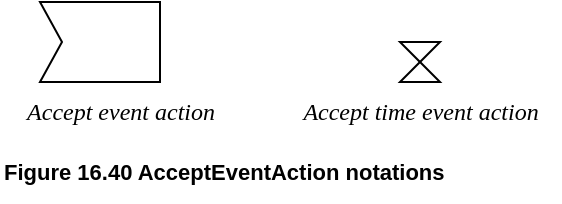 <mxfile version="21.6.8" type="device" pages="5">
  <diagram name="16.40" id="t2vroYo6GBum0IdUV7VR">
    <mxGraphModel dx="880" dy="511" grid="1" gridSize="10" guides="1" tooltips="1" connect="1" arrows="1" fold="1" page="1" pageScale="1" pageWidth="1169" pageHeight="827" math="0" shadow="0">
      <root>
        <mxCell id="0" />
        <mxCell id="1" parent="0" />
        <mxCell id="aBbFqbSON41dbsg-BEnT-1" value="" style="shape=collate;html=1;" vertex="1" parent="1">
          <mxGeometry x="200" y="20" width="20" height="20" as="geometry" />
        </mxCell>
        <mxCell id="aBbFqbSON41dbsg-BEnT-2" value="" style="html=1;shape=mxgraph.infographic.ribbonSimple;notch1=11;notch2=0;align=center;verticalAlign=middle;fontSize=14;fontStyle=0;fillColor=#FFFFFF;flipH=0;spacingRight=0;spacingLeft=14;whiteSpace=wrap;" vertex="1" parent="1">
          <mxGeometry x="20" width="60" height="40" as="geometry" />
        </mxCell>
        <mxCell id="aBbFqbSON41dbsg-BEnT-3" value="&lt;i&gt;Accept event action&lt;/i&gt;" style="text;html=1;align=center;verticalAlign=middle;resizable=0;points=[];autosize=1;strokeColor=none;fillColor=none;fontSize=12;fontFamily=Times New Roman;fontColor=default;" vertex="1" parent="1">
          <mxGeometry y="40" width="120" height="30" as="geometry" />
        </mxCell>
        <mxCell id="aBbFqbSON41dbsg-BEnT-4" value="&lt;i&gt;Accept time event action&lt;/i&gt;" style="text;html=1;align=center;verticalAlign=middle;resizable=0;points=[];autosize=1;strokeColor=none;fillColor=none;fontSize=12;fontFamily=Times New Roman;fontColor=default;" vertex="1" parent="1">
          <mxGeometry x="140" y="40" width="140" height="30" as="geometry" />
        </mxCell>
        <mxCell id="aBbFqbSON41dbsg-BEnT-5" value="&lt;b&gt;Figure 16.40 AcceptEventAction notations&lt;/b&gt;" style="text;html=1;align=left;verticalAlign=middle;resizable=0;points=[];autosize=1;strokeColor=none;fillColor=none;fontSize=11;fontFamily=Helvetica;fontColor=default;" vertex="1" parent="1">
          <mxGeometry y="70" width="240" height="30" as="geometry" />
        </mxCell>
      </root>
    </mxGraphModel>
  </diagram>
  <diagram id="VwLxpp1bFJSLA6iAYUUQ" name="16.41">
    <mxGraphModel dx="880" dy="511" grid="1" gridSize="10" guides="1" tooltips="1" connect="1" arrows="1" fold="1" page="1" pageScale="1" pageWidth="1169" pageHeight="827" math="0" shadow="0">
      <root>
        <mxCell id="0" />
        <mxCell id="1" parent="0" />
        <mxCell id="zRDH0UCDuhs1OW7LmNLI-3" style="edgeStyle=orthogonalEdgeStyle;rounded=0;orthogonalLoop=1;jettySize=auto;html=1;endArrow=open;verticalAlign=bottom;endFill=0;labelBackgroundColor=none;endSize=12;" edge="1" parent="1" source="zRDH0UCDuhs1OW7LmNLI-1" target="zRDH0UCDuhs1OW7LmNLI-2">
          <mxGeometry relative="1" as="geometry" />
        </mxCell>
        <mxCell id="zRDH0UCDuhs1OW7LmNLI-1" value="Cancel&lt;br style=&quot;font-size: 11px;&quot;&gt;order&lt;br style=&quot;font-size: 11px;&quot;&gt;request" style="html=1;shape=mxgraph.infographic.ribbonSimple;notch1=11;notch2=0;align=left;verticalAlign=middle;fontSize=11;fontStyle=0;fillColor=#FFFFFF;flipH=0;spacingRight=0;spacingLeft=16;whiteSpace=wrap;" vertex="1" parent="1">
          <mxGeometry x="15" width="70" height="50" as="geometry" />
        </mxCell>
        <mxCell id="zRDH0UCDuhs1OW7LmNLI-2" value="Cancel&lt;br&gt;Order" style="html=1;align=center;verticalAlign=top;rounded=1;absoluteArcSize=1;arcSize=10;dashed=0;whiteSpace=wrap;" vertex="1" parent="1">
          <mxGeometry x="160" y="5" width="60" height="40" as="geometry" />
        </mxCell>
        <mxCell id="zRDH0UCDuhs1OW7LmNLI-4" value="&lt;b&gt;Figure 16.41 Implicitly enabled AcceptEventAction&lt;/b&gt;" style="text;html=1;align=left;verticalAlign=middle;resizable=0;points=[];autosize=1;strokeColor=none;fillColor=none;fontSize=11;fontFamily=Helvetica;fontColor=default;" vertex="1" parent="1">
          <mxGeometry x="15" y="50" width="290" height="30" as="geometry" />
        </mxCell>
      </root>
    </mxGraphModel>
  </diagram>
  <diagram id="OoGwPf0Yf-bN6UtRC3Fx" name="16.42">
    <mxGraphModel dx="880" dy="511" grid="1" gridSize="10" guides="1" tooltips="1" connect="1" arrows="1" fold="1" page="1" pageScale="1" pageWidth="1169" pageHeight="827" math="0" shadow="0">
      <root>
        <mxCell id="0" />
        <mxCell id="1" parent="0" />
        <mxCell id="3n_gQwwdHJ7EiiipN82H-3" style="edgeStyle=orthogonalEdgeStyle;shape=connector;rounded=0;orthogonalLoop=1;jettySize=auto;html=1;entryX=0;entryY=0;entryDx=0;entryDy=20;entryPerimeter=0;labelBackgroundColor=none;strokeColor=default;fontFamily=Helvetica;fontSize=11;fontColor=default;endArrow=open;endFill=0;endSize=12;" edge="1" parent="1" source="YckkolT4rppmAUlP0m6Y-1" target="3n_gQwwdHJ7EiiipN82H-2">
          <mxGeometry relative="1" as="geometry" />
        </mxCell>
        <mxCell id="YckkolT4rppmAUlP0m6Y-1" value="Process&lt;br&gt;Order" style="html=1;align=center;verticalAlign=top;rounded=1;absoluteArcSize=1;arcSize=10;dashed=0;whiteSpace=wrap;" vertex="1" parent="1">
          <mxGeometry width="60" height="40" as="geometry" />
        </mxCell>
        <mxCell id="YckkolT4rppmAUlP0m6Y-2" value="Ship&lt;br&gt;Order" style="html=1;align=center;verticalAlign=top;rounded=1;absoluteArcSize=1;arcSize=10;dashed=0;whiteSpace=wrap;" vertex="1" parent="1">
          <mxGeometry x="340" width="60" height="40" as="geometry" />
        </mxCell>
        <mxCell id="3n_gQwwdHJ7EiiipN82H-5" style="edgeStyle=orthogonalEdgeStyle;shape=connector;rounded=0;orthogonalLoop=1;jettySize=auto;html=1;entryX=0;entryY=0.5;entryDx=0;entryDy=0;labelBackgroundColor=none;strokeColor=default;fontFamily=Helvetica;fontSize=11;fontColor=default;endArrow=open;endFill=0;endSize=12;" edge="1" parent="1" source="3n_gQwwdHJ7EiiipN82H-1" target="YckkolT4rppmAUlP0m6Y-2">
          <mxGeometry relative="1" as="geometry" />
        </mxCell>
        <mxCell id="3n_gQwwdHJ7EiiipN82H-1" value="Payment&lt;br&gt;confirmed" style="html=1;shape=mxgraph.infographic.ribbonSimple;notch1=12;notch2=0;align=left;verticalAlign=middle;fontSize=11;fontStyle=0;fillColor=#FFFFFF;flipH=0;spacingRight=0;spacingLeft=16;whiteSpace=wrap;" vertex="1" parent="1">
          <mxGeometry x="222" width="70" height="40" as="geometry" />
        </mxCell>
        <mxCell id="3n_gQwwdHJ7EiiipN82H-4" style="edgeStyle=orthogonalEdgeStyle;shape=connector;rounded=0;orthogonalLoop=1;jettySize=auto;html=1;entryX=0;entryY=0;entryDx=12;entryDy=20;entryPerimeter=0;labelBackgroundColor=none;strokeColor=default;fontFamily=Helvetica;fontSize=11;fontColor=default;endArrow=open;endFill=0;endSize=12;" edge="1" parent="1" source="3n_gQwwdHJ7EiiipN82H-2" target="3n_gQwwdHJ7EiiipN82H-1">
          <mxGeometry relative="1" as="geometry" />
        </mxCell>
        <mxCell id="3n_gQwwdHJ7EiiipN82H-2" value="Request&lt;br&gt;Payment" style="html=1;shape=mxgraph.infographic.ribbonSimple;notch1=0;notch2=13;align=left;verticalAlign=middle;fontSize=11;fontStyle=0;fillColor=#FFFFFF;flipH=0;spacingRight=0;spacingLeft=8;whiteSpace=wrap;" vertex="1" parent="1">
          <mxGeometry x="108" width="70" height="40" as="geometry" />
        </mxCell>
        <mxCell id="3n_gQwwdHJ7EiiipN82H-6" value="&lt;b&gt;Figure 16.42 Explicitly enabled AcceptEventAction&lt;/b&gt;" style="text;html=1;align=left;verticalAlign=middle;resizable=0;points=[];autosize=1;strokeColor=none;fillColor=none;fontSize=11;fontFamily=Helvetica;fontColor=default;" vertex="1" parent="1">
          <mxGeometry y="40" width="290" height="30" as="geometry" />
        </mxCell>
      </root>
    </mxGraphModel>
  </diagram>
  <diagram id="0UG9dusxbVX-oUcGuS3e" name="16.43">
    <mxGraphModel dx="880" dy="511" grid="1" gridSize="10" guides="1" tooltips="1" connect="1" arrows="1" fold="1" page="1" pageScale="1" pageWidth="1169" pageHeight="827" math="0" shadow="0">
      <root>
        <mxCell id="0" />
        <mxCell id="1" parent="0" />
        <mxCell id="fHcAjaMf84x25CO0Cqer-2" style="edgeStyle=orthogonalEdgeStyle;shape=connector;rounded=0;orthogonalLoop=1;jettySize=auto;html=1;entryX=0;entryY=0.5;entryDx=0;entryDy=0;labelBackgroundColor=none;strokeColor=default;fontFamily=Helvetica;fontSize=11;fontColor=default;endArrow=open;endFill=0;endSize=12;" edge="1" parent="1" source="YpM6HZ3Sk7KRucWls6P7-1" target="fHcAjaMf84x25CO0Cqer-1">
          <mxGeometry relative="1" as="geometry" />
        </mxCell>
        <mxCell id="YpM6HZ3Sk7KRucWls6P7-1" value="" style="shape=collate;html=1;" vertex="1" parent="1">
          <mxGeometry x="60" y="20" width="20" height="20" as="geometry" />
        </mxCell>
        <mxCell id="YpM6HZ3Sk7KRucWls6P7-3" value="End of&lt;br&gt;month&lt;br&gt;ocurred" style="text;html=1;align=center;verticalAlign=middle;resizable=0;points=[];autosize=1;strokeColor=none;fillColor=none;fontSize=11;fontFamily=Helvetica;fontColor=default;" vertex="1" parent="1">
          <mxGeometry y="5" width="60" height="50" as="geometry" />
        </mxCell>
        <mxCell id="fHcAjaMf84x25CO0Cqer-1" value="Report&lt;br&gt;Meter&lt;br&gt;Reading" style="html=1;align=center;verticalAlign=top;rounded=1;absoluteArcSize=1;arcSize=10;dashed=0;whiteSpace=wrap;" vertex="1" parent="1">
          <mxGeometry x="135" width="70" height="60" as="geometry" />
        </mxCell>
        <mxCell id="fHcAjaMf84x25CO0Cqer-3" value="&lt;b&gt;Figure 16.43 Repetitive time event&lt;/b&gt;" style="text;html=1;align=left;verticalAlign=middle;resizable=0;points=[];autosize=1;strokeColor=none;fillColor=none;fontSize=11;fontFamily=Helvetica;fontColor=default;" vertex="1" parent="1">
          <mxGeometry y="60" width="200" height="30" as="geometry" />
        </mxCell>
      </root>
    </mxGraphModel>
  </diagram>
  <diagram id="4B8kaSGm0rRZ_bX9Yr7Z" name="16.44">
    <mxGraphModel dx="880" dy="511" grid="1" gridSize="10" guides="1" tooltips="1" connect="1" arrows="1" fold="1" page="1" pageScale="1" pageWidth="1169" pageHeight="827" math="0" shadow="0">
      <root>
        <mxCell id="0" />
        <mxCell id="1" parent="0" />
        <mxCell id="l4JU37DB-H6bZy-vZd6B-2" style="edgeStyle=orthogonalEdgeStyle;shape=connector;rounded=0;orthogonalLoop=1;jettySize=auto;html=1;labelBackgroundColor=none;strokeColor=default;fontFamily=Helvetica;fontSize=11;fontColor=default;endArrow=open;endFill=0;endSize=12;" edge="1" parent="1" source="0g8AyjieOkjxaupPbC0m-1" target="l4JU37DB-H6bZy-vZd6B-1">
          <mxGeometry relative="1" as="geometry" />
        </mxCell>
        <mxCell id="0g8AyjieOkjxaupPbC0m-1" value="Order" style="whiteSpace=wrap;html=1;fontFamily=Helvetica;fontSize=11;fontColor=default;" vertex="1" parent="1">
          <mxGeometry y="50" width="50" height="30" as="geometry" />
        </mxCell>
        <mxCell id="l4JU37DB-H6bZy-vZd6B-7" style="shape=connector;rounded=0;orthogonalLoop=1;jettySize=auto;html=1;entryX=0;entryY=0.5;entryDx=0;entryDy=0;labelBackgroundColor=none;strokeColor=default;fontFamily=Helvetica;fontSize=11;fontColor=default;endArrow=open;endFill=0;endSize=12;" edge="1" parent="1" source="l4JU37DB-H6bZy-vZd6B-1" target="l4JU37DB-H6bZy-vZd6B-4">
          <mxGeometry relative="1" as="geometry" />
        </mxCell>
        <mxCell id="l4JU37DB-H6bZy-vZd6B-8" style="shape=connector;rounded=0;orthogonalLoop=1;jettySize=auto;html=1;entryX=0;entryY=0.5;entryDx=0;entryDy=0;labelBackgroundColor=none;strokeColor=default;fontFamily=Helvetica;fontSize=11;fontColor=default;endArrow=open;endFill=0;endSize=12;exitX=1;exitY=0.5;exitDx=0;exitDy=0;" edge="1" parent="1" source="l4JU37DB-H6bZy-vZd6B-1" target="l4JU37DB-H6bZy-vZd6B-5">
          <mxGeometry relative="1" as="geometry" />
        </mxCell>
        <mxCell id="l4JU37DB-H6bZy-vZd6B-9" style="shape=connector;rounded=0;orthogonalLoop=1;jettySize=auto;html=1;entryX=0;entryY=0.5;entryDx=0;entryDy=0;labelBackgroundColor=none;strokeColor=default;fontFamily=Helvetica;fontSize=11;fontColor=default;endArrow=open;endFill=0;endSize=12;exitX=1;exitY=0.5;exitDx=0;exitDy=0;" edge="1" parent="1" source="l4JU37DB-H6bZy-vZd6B-1" target="l4JU37DB-H6bZy-vZd6B-6">
          <mxGeometry relative="1" as="geometry" />
        </mxCell>
        <mxCell id="l4JU37DB-H6bZy-vZd6B-1" value="Unmarshall&lt;br&gt;Order" style="html=1;align=center;verticalAlign=top;rounded=1;absoluteArcSize=1;arcSize=10;dashed=0;whiteSpace=wrap;" vertex="1" parent="1">
          <mxGeometry x="120" y="45" width="80" height="40" as="geometry" />
        </mxCell>
        <mxCell id="l4JU37DB-H6bZy-vZd6B-4" value="Address" style="whiteSpace=wrap;html=1;fontFamily=Helvetica;fontSize=11;fontColor=default;" vertex="1" parent="1">
          <mxGeometry x="275" y="50" width="60" height="30" as="geometry" />
        </mxCell>
        <mxCell id="l4JU37DB-H6bZy-vZd6B-5" value="Name" style="whiteSpace=wrap;html=1;fontFamily=Helvetica;fontSize=11;fontColor=default;" vertex="1" parent="1">
          <mxGeometry x="275" width="60" height="30" as="geometry" />
        </mxCell>
        <mxCell id="l4JU37DB-H6bZy-vZd6B-6" value="Product" style="whiteSpace=wrap;html=1;fontFamily=Helvetica;fontSize=11;fontColor=default;" vertex="1" parent="1">
          <mxGeometry x="275" y="100" width="60" height="30" as="geometry" />
        </mxCell>
        <mxCell id="l4JU37DB-H6bZy-vZd6B-10" value="&lt;b&gt;Figure 16.44 UnmarshallAction&lt;/b&gt;" style="text;html=1;align=left;verticalAlign=middle;resizable=0;points=[];autosize=1;strokeColor=none;fillColor=none;fontSize=11;fontFamily=Helvetica;fontColor=default;" vertex="1" parent="1">
          <mxGeometry y="130" width="180" height="30" as="geometry" />
        </mxCell>
      </root>
    </mxGraphModel>
  </diagram>
</mxfile>
